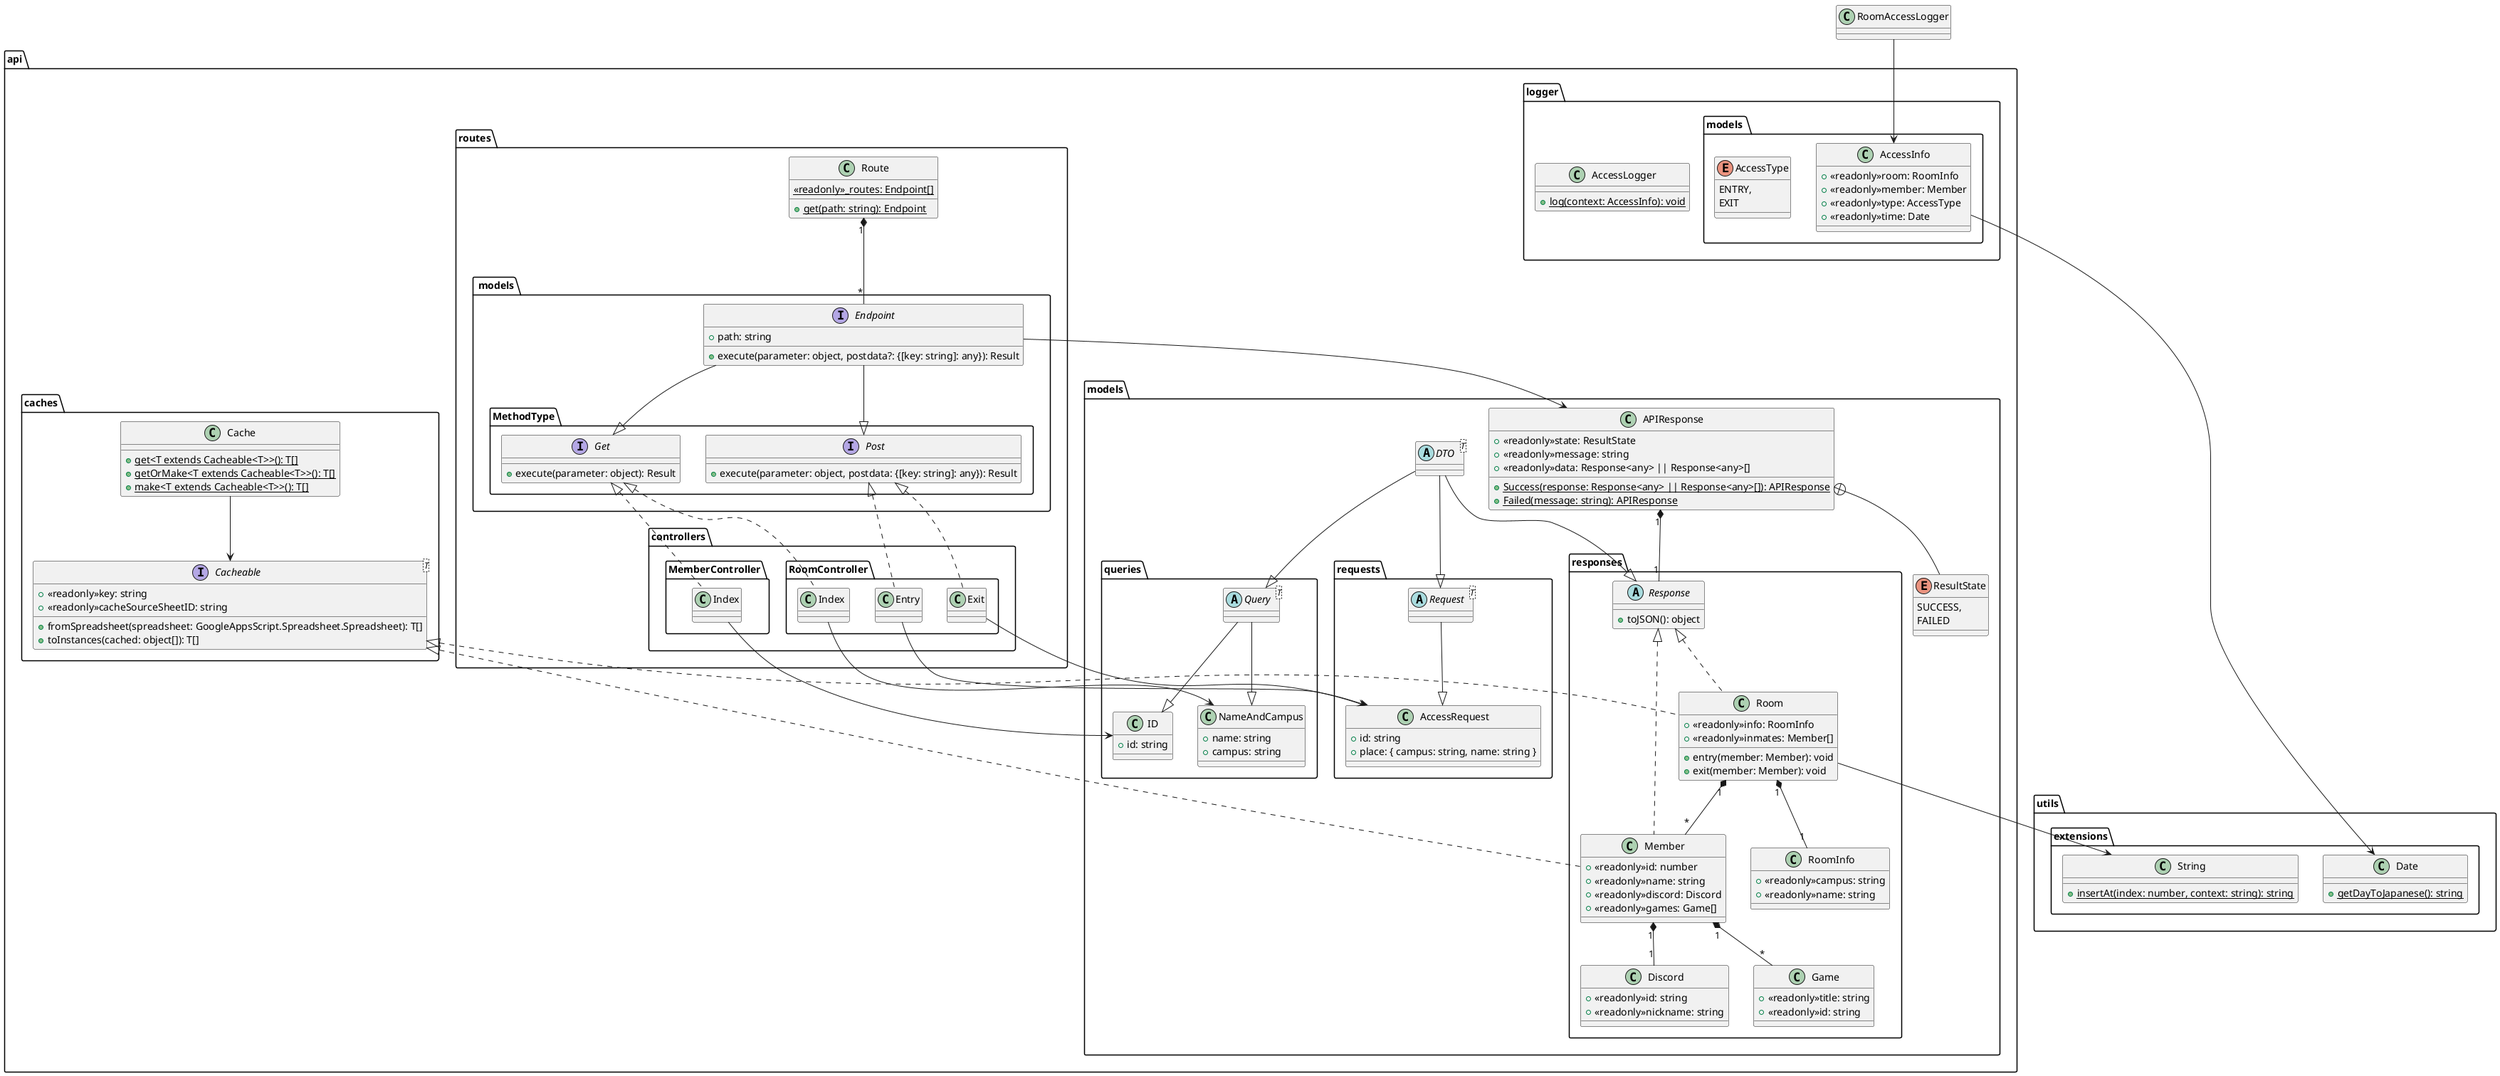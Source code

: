 @startuml
package api
{
    package caches
    {
        class Cache
        {
            +{static}get<T extends Cacheable<T>>(): T[]
            +{static}getOrMake<T extends Cacheable<T>>(): T[]
            +{static}make<T extends Cacheable<T>>(): T[]
        }
        interface Cacheable<T>
        {
            +<<readonly>>key: string
            +<<readonly>>cacheSourceSheetID: string
            +fromSpreadsheet(spreadsheet: GoogleAppsScript.Spreadsheet.Spreadsheet): T[]
            +toInstances(cached: object[]): T[]
        }
    }
    package logger
    {
        package "models "
        {
            class AccessInfo
            {
                +<<readonly>>room: RoomInfo
                +<<readonly>>member: Member
                +<<readonly>>type: AccessType
                +<<readonly>>time: Date
            }
            enum AccessType
            {
                ENTRY,
                EXIT
            }
        }
        class AccessLogger
        {
            +{static}log(context: AccessInfo): void
        }
    }
    package models
    {
        package queries
        {
            class ID
            {
                +id: string
            }
            class NameAndCampus
            {
                +name: string
                +campus: string
            }
            abstract Query<T>
        }
        package requests
        {
            abstract Request<T>
            class AccessRequest
            {
                +id: string
                +place: { campus: string, name: string }
            }
        }
        package responses
        {
            class Discord
            {
                +<<readonly>>id: string
                +<<readonly>>nickname: string
            }
            class Game
            {
                +<<readonly>>title: string
                +<<readonly>>id: string
            }
            class Member
            {
                +<<readonly>>id: number
                +<<readonly>>name: string
                +<<readonly>>discord: Discord
                +<<readonly>>games: Game[]
            }
            abstract Response
            {
                +toJSON(): object
            }
            class Room
            {
                +<<readonly>>info: RoomInfo
                +<<readonly>>inmates: Member[]
                +entry(member: Member): void
                +exit(member: Member): void
            }
            class RoomInfo
            {
                +<<readonly>>campus: string
                +<<readonly>>name: string
            }
        }
        class APIResponse
        {
            +<<readonly>>state: ResultState
            +<<readonly>>message: string
            +<<readonly>>data: Response<any> || Response<any>[]
            +{static}Success(response: Response<any> || Response<any>[]): APIResponse
            +{static}Failed(message: string): APIResponse
        }
        abstract DTO<T>
        enum ResultState
        {
            SUCCESS,
            FAILED
        }
    }
    package routes
    {
        package controllers
        {
            package MemberController
            {
                class "Index" as MemberIndex
            }
            package RoomController
            {
                class "Index " as RoomIndex
                class Entry
                class Exit
            }
        }
        package " models"
        {
            interface Endpoint
            {
                +path: string
                +execute(parameter: object, postdata?: {[key: string]: any}): Result
            }
            package MethodType
            {
                interface Get
                {
                    +execute(parameter: object): Result
                }
                interface Post
                {
                    +execute(parameter: object, postdata: {[key: string]: any}): Result
                }
            }
        }
        class Route
        {
            {static}<<readonly>>_routes: Endpoint[]
            +{static}get(path: string): Endpoint
        }
    }
}
package utils
{
    package extensions
    {
        class Date
        {
            +{static}getDayToJapanese(): string
        }
        class String
        {
            +{static}insertAt(index: number, context: string): string
        }
    }
}

DTO --|> Request
DTO --|> Response
DTO --|> Query
Request --|> AccessRequest
Query --|> ID
Query --|> NameAndCampus
Endpoint --|> Get
Endpoint --|> Post

Member .up.|> Response
Member .up.|> Cacheable
Room .up.|> Response
Room .up.|> Cacheable
MemberIndex .up.|> Get
Entry .up.|> Post
Exit .up.|> Post
RoomIndex .up.|> Get

Member "1" *-- "1" Discord
Member "1" *-- "*" Game
Room "1" *-- "1" RoomInfo
Room "1" *-- "*" Member
APIResponse "1" *-- "1" Response
Route "1" *-- "*" Endpoint

Cache --> Cacheable
AccessInfo --> Date
Room --> String
RoomAccessLogger --> AccessInfo
Endpoint --> APIResponse
MemberIndex --> ID
RoomIndex --> NameAndCampus
Entry --> AccessRequest
Exit --> AccessRequest

APIResponse +-- ResultState

@enduml
